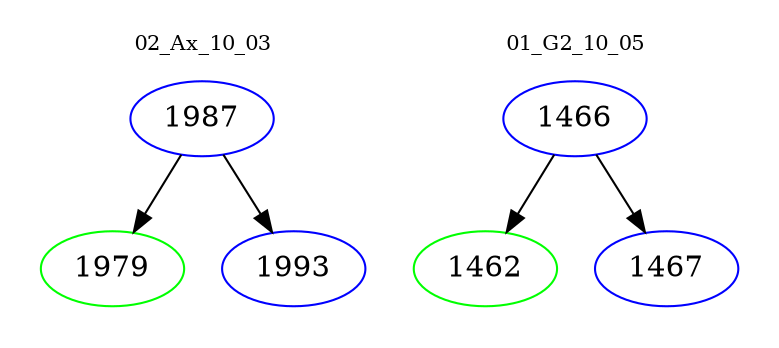 digraph{
subgraph cluster_0 {
color = white
label = "02_Ax_10_03";
fontsize=10;
T0_1987 [label="1987", color="blue"]
T0_1987 -> T0_1979 [color="black"]
T0_1979 [label="1979", color="green"]
T0_1987 -> T0_1993 [color="black"]
T0_1993 [label="1993", color="blue"]
}
subgraph cluster_1 {
color = white
label = "01_G2_10_05";
fontsize=10;
T1_1466 [label="1466", color="blue"]
T1_1466 -> T1_1462 [color="black"]
T1_1462 [label="1462", color="green"]
T1_1466 -> T1_1467 [color="black"]
T1_1467 [label="1467", color="blue"]
}
}

